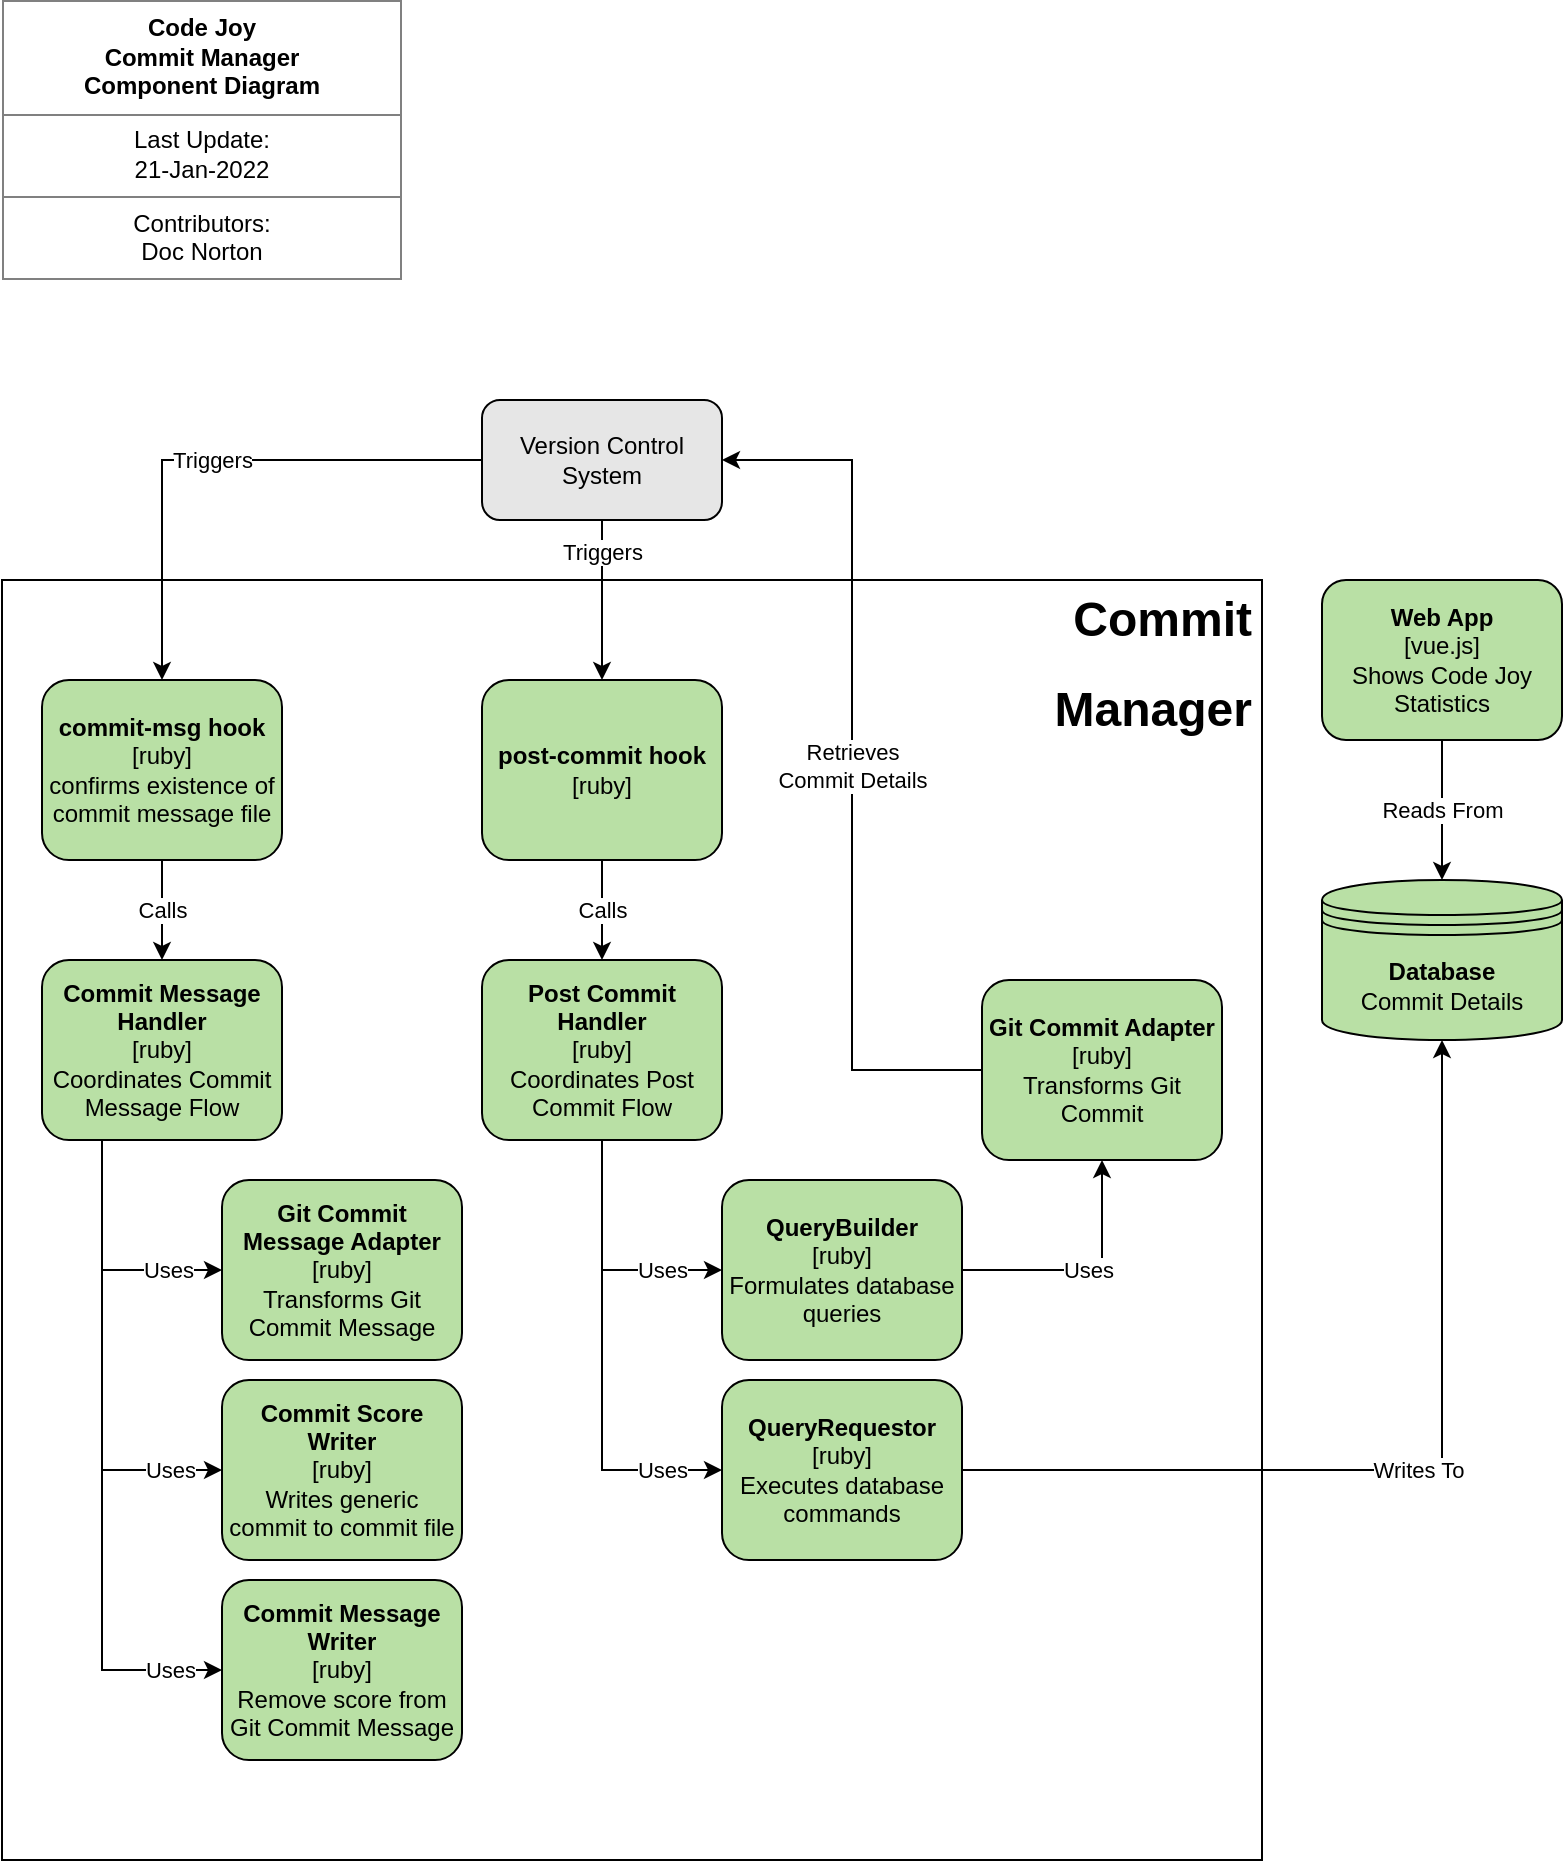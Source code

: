 <mxfile version="16.4.0" type="device"><diagram id="oKtgvWE-RLbxywBxkRo8" name="Page-1"><mxGraphModel dx="1106" dy="822" grid="1" gridSize="10" guides="1" tooltips="1" connect="1" arrows="1" fold="1" page="1" pageScale="1" pageWidth="850" pageHeight="1100" math="0" shadow="0"><root><mxCell id="0"/><mxCell id="1" parent="0"/><mxCell id="pj093_EW40YeNGI9mgmZ-1" value="" style="rounded=0;whiteSpace=wrap;html=1;" parent="1" vertex="1"><mxGeometry x="40" y="330" width="630" height="640" as="geometry"/></mxCell><mxCell id="pj093_EW40YeNGI9mgmZ-5" value="Triggers" style="edgeStyle=orthogonalEdgeStyle;rounded=0;orthogonalLoop=1;jettySize=auto;html=1;exitX=0;exitY=0.5;exitDx=0;exitDy=0;entryX=0.5;entryY=0;entryDx=0;entryDy=0;" parent="1" source="pj093_EW40YeNGI9mgmZ-6" target="0UxI1MXDHy2GRRTAF0Ts-1" edge="1"><mxGeometry relative="1" as="geometry"/></mxCell><mxCell id="0UxI1MXDHy2GRRTAF0Ts-12" value="Triggers" style="edgeStyle=orthogonalEdgeStyle;rounded=0;orthogonalLoop=1;jettySize=auto;html=1;" parent="1" source="pj093_EW40YeNGI9mgmZ-6" target="0UxI1MXDHy2GRRTAF0Ts-10" edge="1"><mxGeometry x="-0.6" relative="1" as="geometry"><mxPoint as="offset"/></mxGeometry></mxCell><mxCell id="pj093_EW40YeNGI9mgmZ-6" value="Version Control System" style="rounded=1;whiteSpace=wrap;html=1;fillColor=#E6E6E6;" parent="1" vertex="1"><mxGeometry x="280" y="240" width="120" height="60" as="geometry"/></mxCell><mxCell id="pj093_EW40YeNGI9mgmZ-9" value="&lt;table border=&quot;1&quot; width=&quot;100%&quot; cellpadding=&quot;4&quot; style=&quot;width: 100% ; height: 100% ; border-collapse: collapse&quot;&gt;&lt;tbody&gt;&lt;tr&gt;&lt;th align=&quot;center&quot;&gt;&lt;b&gt;Code Joy&lt;br&gt;Commit Manager&lt;br&gt;Component Diagram&lt;/b&gt;&lt;/th&gt;&lt;/tr&gt;&lt;tr&gt;&lt;td align=&quot;center&quot;&gt;Last Update:&lt;br&gt;21-Jan-2022&lt;/td&gt;&lt;/tr&gt;&lt;tr&gt;&lt;td align=&quot;center&quot;&gt;Contributors:&lt;br&gt;Doc Norton&lt;/td&gt;&lt;/tr&gt;&lt;/tbody&gt;&lt;/table&gt;" style="text;html=1;strokeColor=none;fillColor=none;overflow=fill;" parent="1" vertex="1"><mxGeometry x="40" y="40" width="200" height="140" as="geometry"/></mxCell><mxCell id="pj093_EW40YeNGI9mgmZ-10" value="&lt;h1&gt;Commit&lt;/h1&gt;&lt;h1&gt;Manager&lt;/h1&gt;" style="text;html=1;strokeColor=none;fillColor=none;spacing=5;spacingTop=-20;whiteSpace=wrap;overflow=hidden;rounded=0;align=right;" parent="1" vertex="1"><mxGeometry x="460" y="330" width="210" height="90" as="geometry"/></mxCell><mxCell id="pj093_EW40YeNGI9mgmZ-11" value="Reads From" style="edgeStyle=orthogonalEdgeStyle;rounded=0;orthogonalLoop=1;jettySize=auto;html=1;entryX=0.5;entryY=0;entryDx=0;entryDy=0;" parent="1" source="pj093_EW40YeNGI9mgmZ-12" target="pj093_EW40YeNGI9mgmZ-13" edge="1"><mxGeometry relative="1" as="geometry"/></mxCell><mxCell id="pj093_EW40YeNGI9mgmZ-12" value="&lt;b&gt;Web App&lt;br&gt;&lt;/b&gt;[vue.js]&lt;br&gt;Shows Code Joy Statistics" style="rounded=1;whiteSpace=wrap;html=1;fillColor=#B9E0A5;" parent="1" vertex="1"><mxGeometry x="700" y="330" width="120" height="80" as="geometry"/></mxCell><mxCell id="pj093_EW40YeNGI9mgmZ-13" value="&lt;b&gt;Database&lt;/b&gt;&lt;br&gt;Commit Details" style="shape=datastore;whiteSpace=wrap;html=1;fillColor=#B9E0A5;" parent="1" vertex="1"><mxGeometry x="700" y="480" width="120" height="80" as="geometry"/></mxCell><mxCell id="pj093_EW40YeNGI9mgmZ-14" value="Writes To" style="edgeStyle=orthogonalEdgeStyle;rounded=0;orthogonalLoop=1;jettySize=auto;html=1;exitX=1;exitY=0.5;exitDx=0;exitDy=0;" parent="1" source="kptbAfx9CJFNq-vWPFFk-1" target="pj093_EW40YeNGI9mgmZ-13" edge="1"><mxGeometry relative="1" as="geometry"><Array as="points"><mxPoint x="760" y="775"/></Array></mxGeometry></mxCell><mxCell id="0UxI1MXDHy2GRRTAF0Ts-3" value="Calls" style="edgeStyle=orthogonalEdgeStyle;rounded=0;orthogonalLoop=1;jettySize=auto;html=1;" parent="1" source="0UxI1MXDHy2GRRTAF0Ts-1" target="0UxI1MXDHy2GRRTAF0Ts-2" edge="1"><mxGeometry relative="1" as="geometry"/></mxCell><mxCell id="0UxI1MXDHy2GRRTAF0Ts-1" value="&lt;b&gt;commit-msg hook&lt;br&gt;&lt;/b&gt;[ruby]&lt;br&gt;confirms existence of commit message file" style="rounded=1;whiteSpace=wrap;html=1;fillColor=#B9E0A5;" parent="1" vertex="1"><mxGeometry x="60" y="380" width="120" height="90" as="geometry"/></mxCell><mxCell id="0UxI1MXDHy2GRRTAF0Ts-5" value="Uses" style="edgeStyle=orthogonalEdgeStyle;rounded=0;orthogonalLoop=1;jettySize=auto;html=1;entryX=0;entryY=0.5;entryDx=0;entryDy=0;exitX=0.25;exitY=1;exitDx=0;exitDy=0;" parent="1" source="0UxI1MXDHy2GRRTAF0Ts-2" target="0UxI1MXDHy2GRRTAF0Ts-4" edge="1"><mxGeometry x="0.556" relative="1" as="geometry"><Array as="points"><mxPoint x="90" y="675"/></Array><mxPoint as="offset"/></mxGeometry></mxCell><mxCell id="0UxI1MXDHy2GRRTAF0Ts-7" value="Uses" style="edgeStyle=orthogonalEdgeStyle;rounded=0;orthogonalLoop=1;jettySize=auto;html=1;entryX=0;entryY=0.5;entryDx=0;entryDy=0;exitX=0.25;exitY=1;exitDx=0;exitDy=0;" parent="1" source="0UxI1MXDHy2GRRTAF0Ts-2" target="0UxI1MXDHy2GRRTAF0Ts-6" edge="1"><mxGeometry x="0.765" relative="1" as="geometry"><mxPoint as="offset"/></mxGeometry></mxCell><mxCell id="0UxI1MXDHy2GRRTAF0Ts-9" value="Uses" style="edgeStyle=orthogonalEdgeStyle;rounded=0;orthogonalLoop=1;jettySize=auto;html=1;entryX=0;entryY=0.5;entryDx=0;entryDy=0;exitX=0.25;exitY=1;exitDx=0;exitDy=0;" parent="1" source="0UxI1MXDHy2GRRTAF0Ts-2" target="0UxI1MXDHy2GRRTAF0Ts-8" edge="1"><mxGeometry x="0.836" relative="1" as="geometry"><mxPoint as="offset"/></mxGeometry></mxCell><mxCell id="0UxI1MXDHy2GRRTAF0Ts-2" value="&lt;b&gt;Commit Message Handler&lt;br&gt;&lt;/b&gt;[ruby]&lt;br&gt;Coordinates Commit Message Flow" style="rounded=1;whiteSpace=wrap;html=1;fillColor=#B9E0A5;" parent="1" vertex="1"><mxGeometry x="60" y="520" width="120" height="90" as="geometry"/></mxCell><mxCell id="0UxI1MXDHy2GRRTAF0Ts-4" value="&lt;b&gt;Git Commit Message Adapter&lt;br&gt;&lt;/b&gt;[ruby]&lt;br&gt;Transforms Git Commit Message" style="rounded=1;whiteSpace=wrap;html=1;fillColor=#B9E0A5;" parent="1" vertex="1"><mxGeometry x="150" y="630" width="120" height="90" as="geometry"/></mxCell><mxCell id="0UxI1MXDHy2GRRTAF0Ts-6" value="&lt;b&gt;Commit Score Writer&lt;br&gt;&lt;/b&gt;[ruby]&lt;br&gt;Writes generic commit to commit file" style="rounded=1;whiteSpace=wrap;html=1;fillColor=#B9E0A5;" parent="1" vertex="1"><mxGeometry x="150" y="730" width="120" height="90" as="geometry"/></mxCell><mxCell id="0UxI1MXDHy2GRRTAF0Ts-8" value="&lt;b&gt;Commit Message Writer&lt;br&gt;&lt;/b&gt;[ruby]&lt;br&gt;Remove score from Git Commit Message" style="rounded=1;whiteSpace=wrap;html=1;fillColor=#B9E0A5;" parent="1" vertex="1"><mxGeometry x="150" y="830" width="120" height="90" as="geometry"/></mxCell><mxCell id="0UxI1MXDHy2GRRTAF0Ts-13" value="Calls" style="edgeStyle=orthogonalEdgeStyle;rounded=0;orthogonalLoop=1;jettySize=auto;html=1;" parent="1" source="0UxI1MXDHy2GRRTAF0Ts-10" target="0UxI1MXDHy2GRRTAF0Ts-11" edge="1"><mxGeometry relative="1" as="geometry"/></mxCell><mxCell id="0UxI1MXDHy2GRRTAF0Ts-10" value="&lt;b&gt;post-commit hook&lt;br&gt;&lt;/b&gt;[ruby]&lt;br&gt;" style="rounded=1;whiteSpace=wrap;html=1;fillColor=#B9E0A5;" parent="1" vertex="1"><mxGeometry x="280" y="380" width="120" height="90" as="geometry"/></mxCell><mxCell id="kptbAfx9CJFNq-vWPFFk-2" value="Uses" style="edgeStyle=orthogonalEdgeStyle;rounded=0;orthogonalLoop=1;jettySize=auto;html=1;entryX=0;entryY=0.5;entryDx=0;entryDy=0;" edge="1" parent="1" source="0UxI1MXDHy2GRRTAF0Ts-11" target="kptbAfx9CJFNq-vWPFFk-1"><mxGeometry x="0.733" relative="1" as="geometry"><mxPoint as="offset"/></mxGeometry></mxCell><mxCell id="kptbAfx9CJFNq-vWPFFk-4" value="Uses" style="edgeStyle=orthogonalEdgeStyle;rounded=0;orthogonalLoop=1;jettySize=auto;html=1;entryX=0;entryY=0.5;entryDx=0;entryDy=0;" edge="1" parent="1" source="0UxI1MXDHy2GRRTAF0Ts-11" target="kptbAfx9CJFNq-vWPFFk-3"><mxGeometry x="0.52" relative="1" as="geometry"><mxPoint as="offset"/></mxGeometry></mxCell><mxCell id="0UxI1MXDHy2GRRTAF0Ts-11" value="&lt;b&gt;Post Commit Handler&lt;br&gt;&lt;/b&gt;[ruby]&lt;br&gt;Coordinates Post Commit Flow" style="rounded=1;whiteSpace=wrap;html=1;fillColor=#B9E0A5;" parent="1" vertex="1"><mxGeometry x="280" y="520" width="120" height="90" as="geometry"/></mxCell><mxCell id="kptbAfx9CJFNq-vWPFFk-1" value="&lt;b&gt;QueryRequestor&lt;br&gt;&lt;/b&gt;[ruby]&lt;br&gt;Executes database commands" style="rounded=1;whiteSpace=wrap;html=1;fillColor=#B9E0A5;" vertex="1" parent="1"><mxGeometry x="400" y="730" width="120" height="90" as="geometry"/></mxCell><mxCell id="kptbAfx9CJFNq-vWPFFk-6" value="Uses" style="edgeStyle=orthogonalEdgeStyle;rounded=0;orthogonalLoop=1;jettySize=auto;html=1;" edge="1" parent="1" source="kptbAfx9CJFNq-vWPFFk-3" target="kptbAfx9CJFNq-vWPFFk-5"><mxGeometry relative="1" as="geometry"/></mxCell><mxCell id="kptbAfx9CJFNq-vWPFFk-3" value="&lt;b&gt;QueryBuilder&lt;br&gt;&lt;/b&gt;[ruby]&lt;br&gt;Formulates database queries" style="rounded=1;whiteSpace=wrap;html=1;fillColor=#B9E0A5;" vertex="1" parent="1"><mxGeometry x="400" y="630" width="120" height="90" as="geometry"/></mxCell><mxCell id="kptbAfx9CJFNq-vWPFFk-9" value="&lt;meta charset=&quot;utf-8&quot;&gt;&lt;span style=&quot;color: rgb(0, 0, 0); font-size: 11px; font-style: normal; font-weight: 400; letter-spacing: normal; text-align: center; text-indent: 0px; text-transform: none; word-spacing: 0px; background-color: rgb(255, 255, 255); font-family: helvetica; display: inline; float: none;&quot;&gt;Retrieves&lt;/span&gt;&lt;br style=&quot;color: rgb(0, 0, 0); font-size: 11px; font-style: normal; font-weight: 400; letter-spacing: normal; text-align: center; text-indent: 0px; text-transform: none; word-spacing: 0px; font-family: helvetica;&quot;&gt;&lt;span style=&quot;color: rgb(0, 0, 0); font-size: 11px; font-style: normal; font-weight: 400; letter-spacing: normal; text-align: center; text-indent: 0px; text-transform: none; word-spacing: 0px; background-color: rgb(255, 255, 255); font-family: helvetica; display: inline; float: none;&quot;&gt;Commit Details&lt;/span&gt;" style="edgeStyle=orthogonalEdgeStyle;rounded=0;orthogonalLoop=1;jettySize=auto;html=1;entryX=1;entryY=0.5;entryDx=0;entryDy=0;" edge="1" parent="1" source="kptbAfx9CJFNq-vWPFFk-5" target="pj093_EW40YeNGI9mgmZ-6"><mxGeometry relative="1" as="geometry"/></mxCell><mxCell id="kptbAfx9CJFNq-vWPFFk-5" value="&lt;b&gt;Git Commit Adapter&lt;br&gt;&lt;/b&gt;[ruby]&lt;br&gt;Transforms Git Commit" style="rounded=1;whiteSpace=wrap;html=1;fillColor=#B9E0A5;" vertex="1" parent="1"><mxGeometry x="530" y="530" width="120" height="90" as="geometry"/></mxCell></root></mxGraphModel></diagram></mxfile>